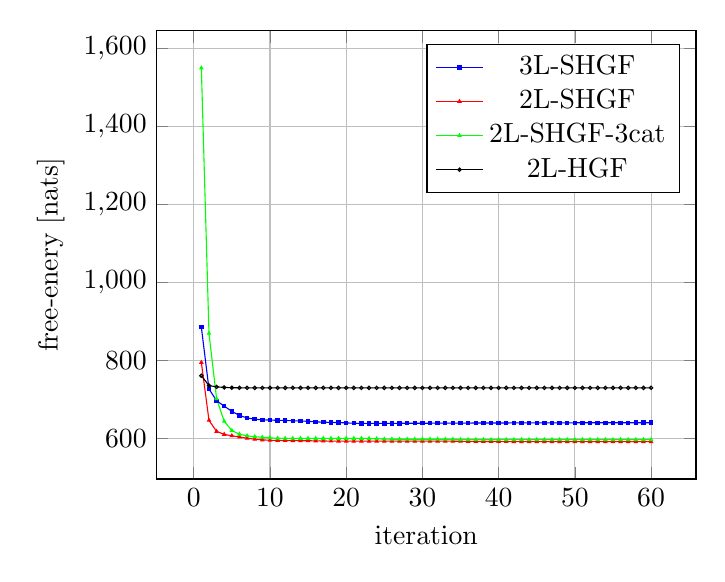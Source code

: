 \begin{tikzpicture}
\begin{axis}[xlabel={iteration}, ylabel={free-enery [nats]}, legend pos={north east}, grid={major}, mark options={scale={0.3}}]
    \addplot[mark={square*}, blue]
        coordinates {
            (1,885.587)
            (2,727.464)
            (3,697.211)
            (4,683.299)
            (5,670.1)
            (6,659.517)
            (7,653.205)
            (8,649.93)
            (9,648.444)
            (10,647.652)
            (11,647.131)
            (12,646.667)
            (13,646.007)
            (14,645.309)
            (15,644.554)
            (16,643.173)
            (17,642.173)
            (18,641.799)
            (19,641.375)
            (20,640.452)
            (21,639.532)
            (22,639.222)
            (23,639.172)
            (24,639.199)
            (25,639.256)
            (26,639.325)
            (27,639.398)
            (28,639.474)
            (29,639.55)
            (30,639.624)
            (31,639.698)
            (32,639.769)
            (33,639.839)
            (34,639.906)
            (35,639.971)
            (36,640.034)
            (37,640.095)
            (38,640.153)
            (39,640.21)
            (40,640.264)
            (41,640.316)
            (42,640.366)
            (43,640.414)
            (44,640.46)
            (45,640.504)
            (46,640.546)
            (47,640.587)
            (48,640.626)
            (49,640.663)
            (50,640.698)
            (51,640.732)
            (52,640.765)
            (53,640.796)
            (54,640.826)
            (55,640.854)
            (56,640.881)
            (57,640.907)
            (58,640.932)
            (59,640.955)
            (60,640.978)
        }
        ;
    \addlegendentry {3L-SHGF}
    \addplot[mark={triangle*}, red]
        coordinates {
            (1,795.369)
            (2,647.029)
            (3,618.653)
            (4,611.049)
            (5,607.358)
            (6,604.334)
            (7,601.307)
            (8,598.7)
            (9,596.93)
            (10,595.952)
            (11,595.449)
            (12,595.207)
            (13,595.035)
            (14,594.891)
            (15,594.718)
            (16,594.405)
            (17,594.026)
            (18,593.804)
            (19,593.696)
            (20,593.649)
            (21,593.629)
            (22,593.62)
            (23,593.614)
            (24,593.613)
            (25,593.613)
            (26,593.614)
            (27,593.616)
            (28,593.618)
            (29,593.621)
            (30,593.623)
            (31,593.627)
            (32,593.63)
            (33,593.624)
            (34,593.575)
            (35,593.36)
            (36,593.04)
            (37,592.906)
            (38,592.838)
            (39,592.751)
            (40,592.635)
            (41,592.506)
            (42,592.418)
            (43,592.388)
            (44,592.384)
            (45,592.384)
            (46,592.385)
            (47,592.386)
            (48,592.386)
            (49,592.387)
            (50,592.387)
            (51,592.387)
            (52,592.387)
            (53,592.387)
            (54,592.387)
            (55,592.387)
            (56,592.387)
            (57,592.387)
            (58,592.387)
            (59,592.387)
            (60,592.387)
        }
        ;
    \addlegendentry {2L-SHGF}
    \addplot[mark={triangle*}, green]
        coordinates {
            (1,1549.889)
            (2,869.963)
            (3,702.202)
            (4,644.403)
            (5,620.939)
            (6,611.418)
            (7,607.249)
            (8,605.051)
            (9,603.606)
            (10,602.105)
            (11,601.03)
            (12,600.882)
            (13,600.842)
            (14,600.815)
            (15,600.797)
            (16,600.785)
            (17,600.778)
            (18,600.775)
            (19,600.775)
            (20,600.775)
            (21,600.772)
            (22,600.742)
            (23,600.558)
            (24,599.802)
            (25,598.913)
            (26,598.592)
            (27,598.54)
            (28,598.542)
            (29,598.555)
            (30,598.571)
            (31,598.579)
            (32,598.592)
            (33,598.571)
            (34,598.275)
            (35,597.605)
            (36,597.423)
            (37,597.427)
            (38,597.435)
            (39,597.441)
            (40,597.445)
            (41,597.448)
            (42,597.45)
            (43,597.451)
            (44,597.452)
            (45,597.452)
            (46,597.452)
            (47,597.453)
            (48,597.453)
            (49,597.453)
            (50,597.453)
            (51,597.453)
            (52,597.453)
            (53,597.453)
            (54,597.453)
            (55,597.453)
            (56,597.453)
            (57,597.453)
            (58,597.453)
            (59,597.453)
            (60,597.453)
        }
        ;
    \addlegendentry {2L-SHGF-3cat}
    \addplot[mark={o}, black]
        coordinates {
            (1,761.47)
            (2,736.074)
            (3,732.846)
            (4,731.36)
            (5,730.675)
            (6,730.398)
            (7,730.294)
            (8,730.257)
            (9,730.244)
            (10,730.239)
            (11,730.238)
            (12,730.237)
            (13,730.237)
            (14,730.237)
            (15,730.237)
            (16,730.237)
            (17,730.237)
            (18,730.237)
            (19,730.237)
            (20,730.237)
            (21,730.237)
            (22,730.237)
            (23,730.237)
            (24,730.237)
            (25,730.237)
            (26,730.237)
            (27,730.237)
            (28,730.237)
            (29,730.237)
            (30,730.237)
            (31,730.237)
            (32,730.237)
            (33,730.237)
            (34,730.237)
            (35,730.237)
            (36,730.237)
            (37,730.237)
            (38,730.237)
            (39,730.237)
            (40,730.237)
            (41,730.237)
            (42,730.237)
            (43,730.237)
            (44,730.237)
            (45,730.237)
            (46,730.237)
            (47,730.237)
            (48,730.237)
            (49,730.237)
            (50,730.237)
            (51,730.237)
            (52,730.237)
            (53,730.237)
            (54,730.237)
            (55,730.237)
            (56,730.237)
            (57,730.237)
            (58,730.237)
            (59,730.237)
            (60,730.237)
        }
        ;
    \addlegendentry {2L-HGF}
\end{axis}
\end{tikzpicture}
